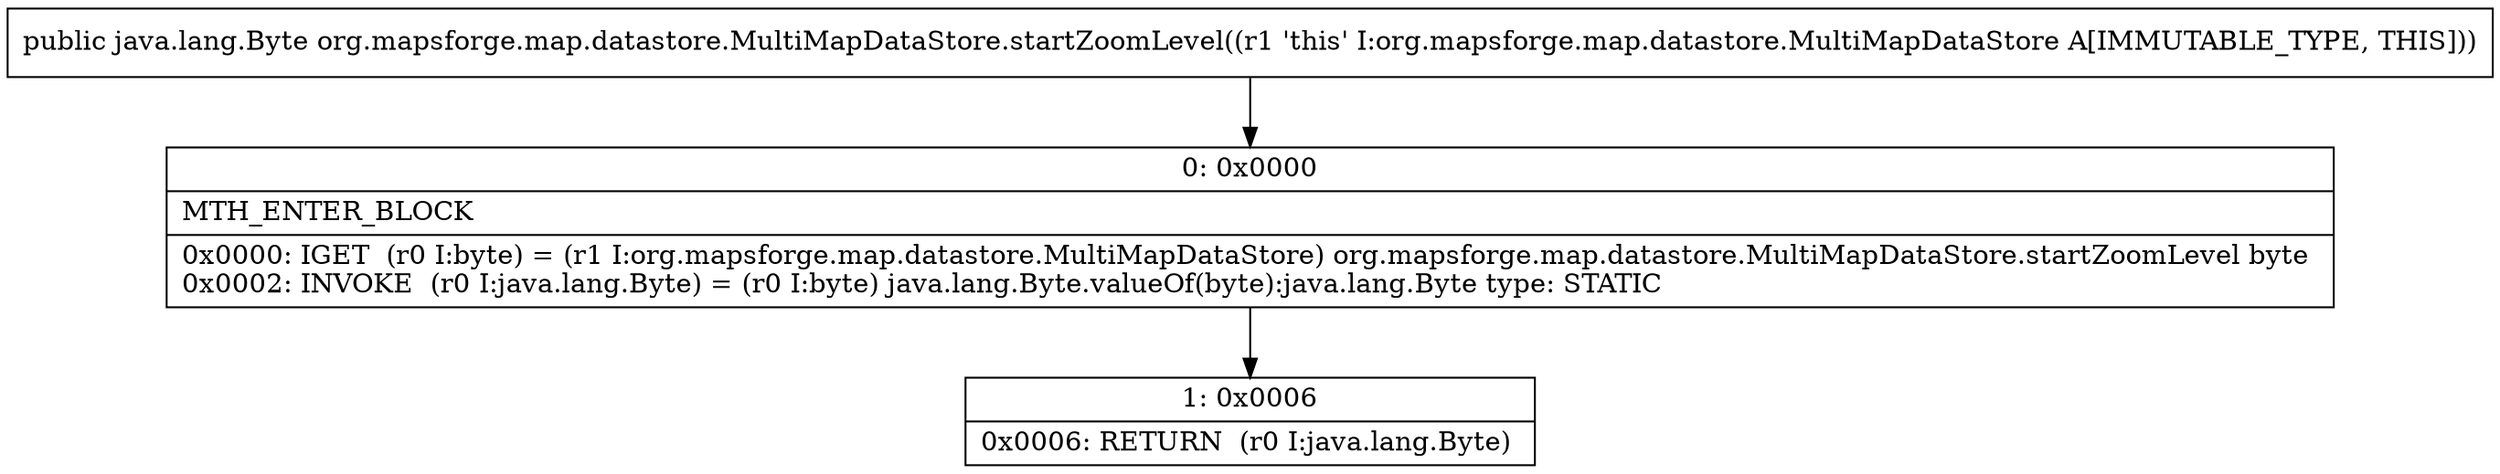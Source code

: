 digraph "CFG fororg.mapsforge.map.datastore.MultiMapDataStore.startZoomLevel()Ljava\/lang\/Byte;" {
Node_0 [shape=record,label="{0\:\ 0x0000|MTH_ENTER_BLOCK\l|0x0000: IGET  (r0 I:byte) = (r1 I:org.mapsforge.map.datastore.MultiMapDataStore) org.mapsforge.map.datastore.MultiMapDataStore.startZoomLevel byte \l0x0002: INVOKE  (r0 I:java.lang.Byte) = (r0 I:byte) java.lang.Byte.valueOf(byte):java.lang.Byte type: STATIC \l}"];
Node_1 [shape=record,label="{1\:\ 0x0006|0x0006: RETURN  (r0 I:java.lang.Byte) \l}"];
MethodNode[shape=record,label="{public java.lang.Byte org.mapsforge.map.datastore.MultiMapDataStore.startZoomLevel((r1 'this' I:org.mapsforge.map.datastore.MultiMapDataStore A[IMMUTABLE_TYPE, THIS])) }"];
MethodNode -> Node_0;
Node_0 -> Node_1;
}

